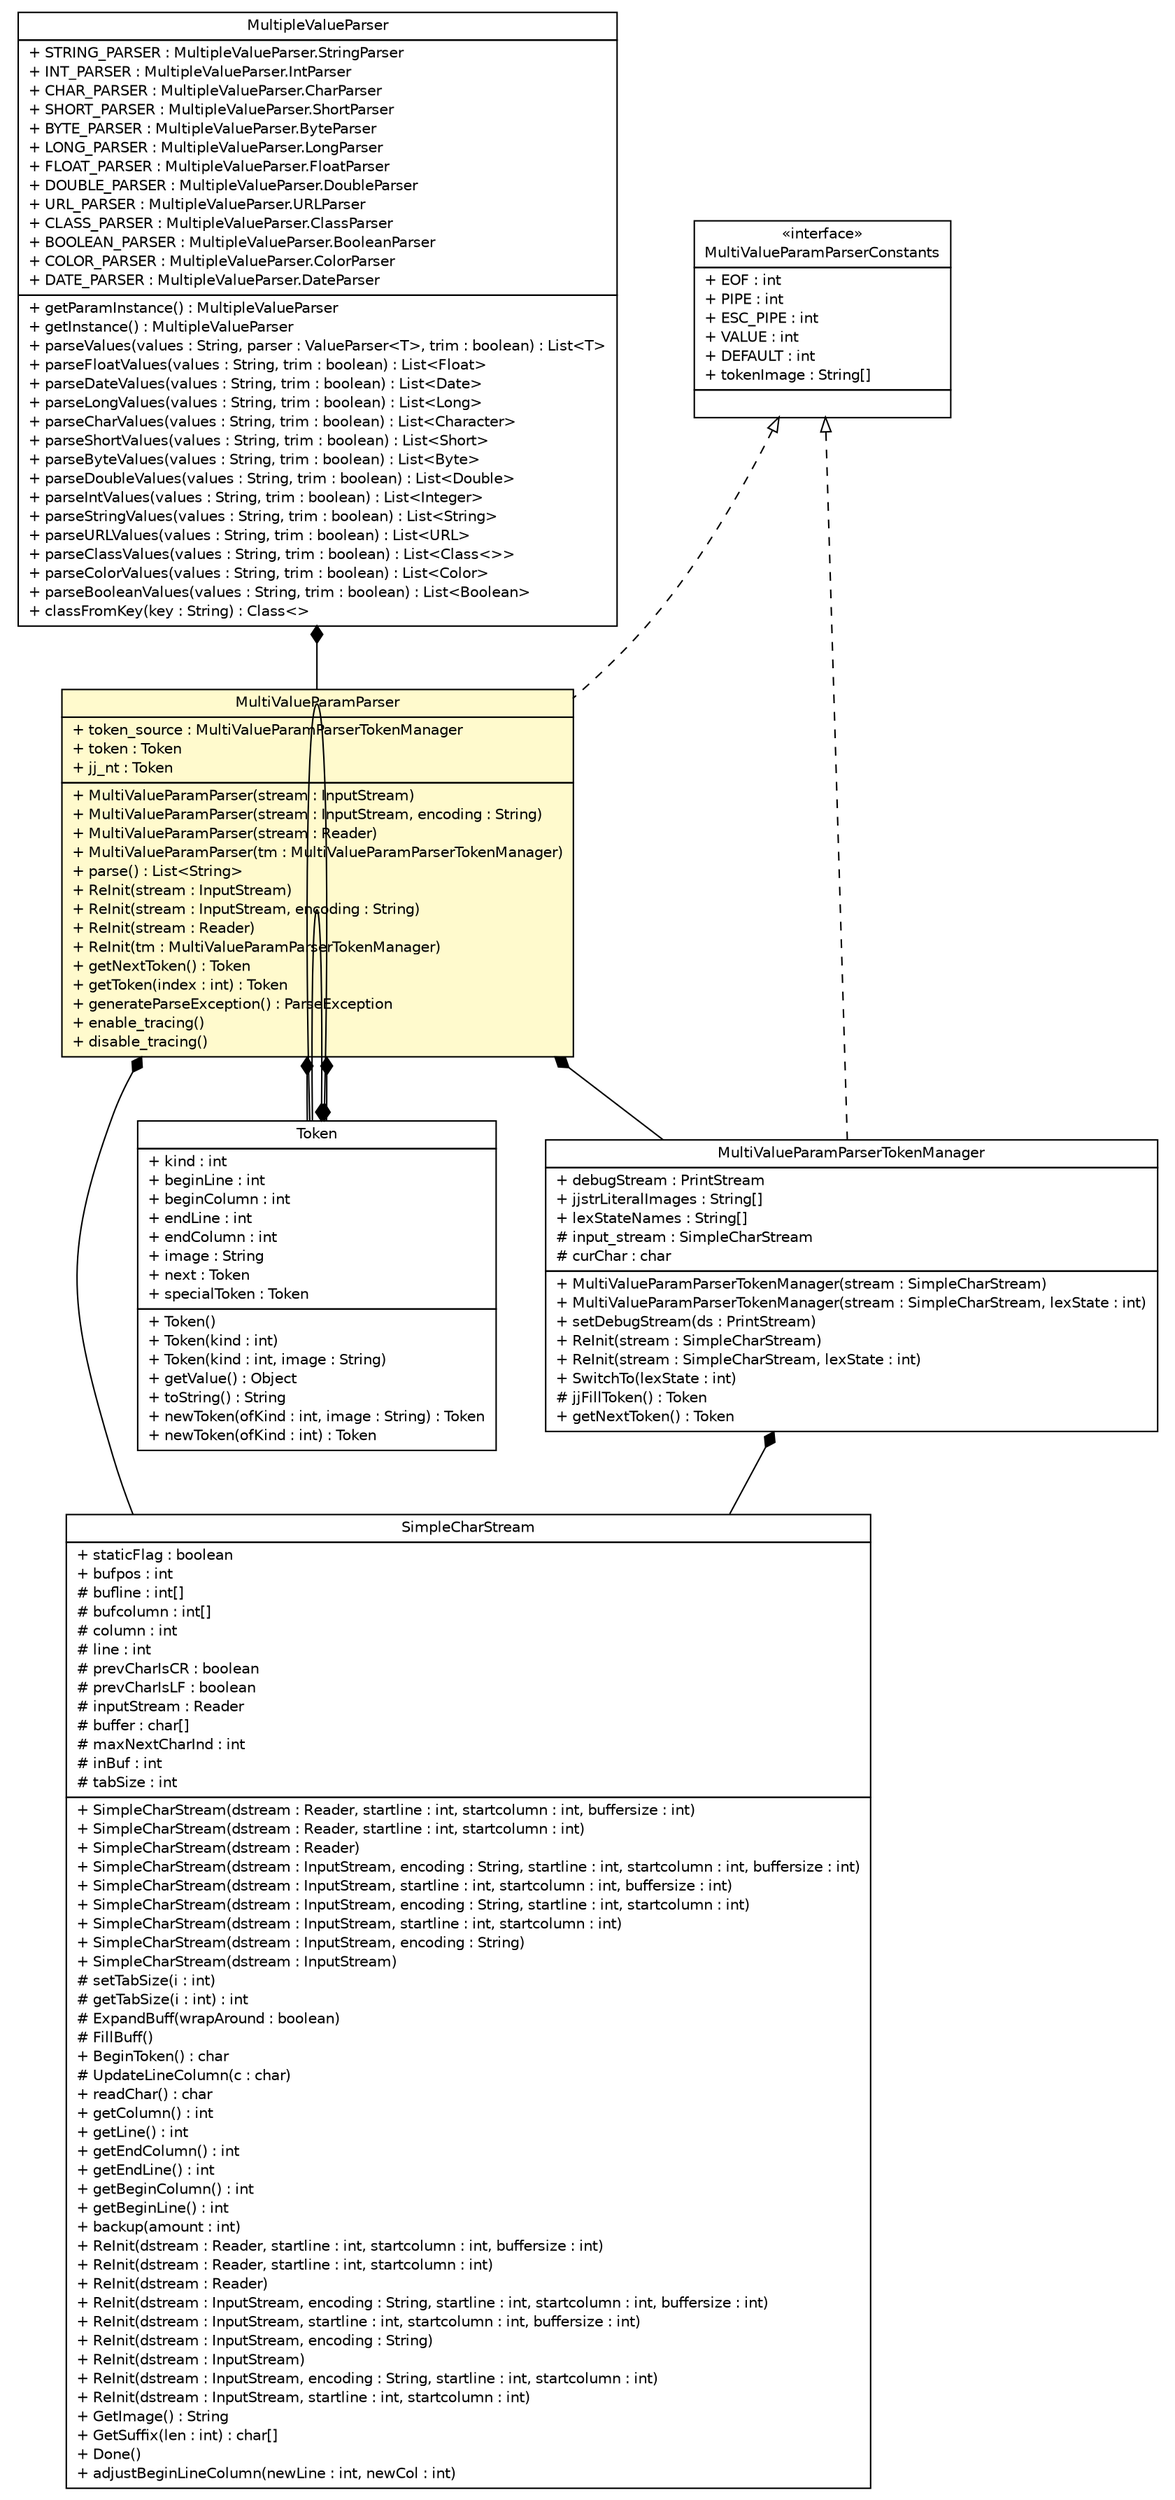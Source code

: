 #!/usr/local/bin/dot
#
# Class diagram 
# Generated by UMLGraph version R5_6 (http://www.umlgraph.org/)
#

digraph G {
	edge [fontname="Helvetica",fontsize=10,labelfontname="Helvetica",labelfontsize=10];
	node [fontname="Helvetica",fontsize=10,shape=plaintext];
	nodesep=0.25;
	ranksep=0.5;
	// com.vectorprint.configuration.parameters.MultipleValueParser
	c2584 [label=<<table title="com.vectorprint.configuration.parameters.MultipleValueParser" border="0" cellborder="1" cellspacing="0" cellpadding="2" port="p" href="../parameters/MultipleValueParser.html">
		<tr><td><table border="0" cellspacing="0" cellpadding="1">
<tr><td align="center" balign="center"> MultipleValueParser </td></tr>
		</table></td></tr>
		<tr><td><table border="0" cellspacing="0" cellpadding="1">
<tr><td align="left" balign="left"> + STRING_PARSER : MultipleValueParser.StringParser </td></tr>
<tr><td align="left" balign="left"> + INT_PARSER : MultipleValueParser.IntParser </td></tr>
<tr><td align="left" balign="left"> + CHAR_PARSER : MultipleValueParser.CharParser </td></tr>
<tr><td align="left" balign="left"> + SHORT_PARSER : MultipleValueParser.ShortParser </td></tr>
<tr><td align="left" balign="left"> + BYTE_PARSER : MultipleValueParser.ByteParser </td></tr>
<tr><td align="left" balign="left"> + LONG_PARSER : MultipleValueParser.LongParser </td></tr>
<tr><td align="left" balign="left"> + FLOAT_PARSER : MultipleValueParser.FloatParser </td></tr>
<tr><td align="left" balign="left"> + DOUBLE_PARSER : MultipleValueParser.DoubleParser </td></tr>
<tr><td align="left" balign="left"> + URL_PARSER : MultipleValueParser.URLParser </td></tr>
<tr><td align="left" balign="left"> + CLASS_PARSER : MultipleValueParser.ClassParser </td></tr>
<tr><td align="left" balign="left"> + BOOLEAN_PARSER : MultipleValueParser.BooleanParser </td></tr>
<tr><td align="left" balign="left"> + COLOR_PARSER : MultipleValueParser.ColorParser </td></tr>
<tr><td align="left" balign="left"> + DATE_PARSER : MultipleValueParser.DateParser </td></tr>
		</table></td></tr>
		<tr><td><table border="0" cellspacing="0" cellpadding="1">
<tr><td align="left" balign="left"> + getParamInstance() : MultipleValueParser </td></tr>
<tr><td align="left" balign="left"> + getInstance() : MultipleValueParser </td></tr>
<tr><td align="left" balign="left"> + parseValues(values : String, parser : ValueParser&lt;T&gt;, trim : boolean) : List&lt;T&gt; </td></tr>
<tr><td align="left" balign="left"> + parseFloatValues(values : String, trim : boolean) : List&lt;Float&gt; </td></tr>
<tr><td align="left" balign="left"> + parseDateValues(values : String, trim : boolean) : List&lt;Date&gt; </td></tr>
<tr><td align="left" balign="left"> + parseLongValues(values : String, trim : boolean) : List&lt;Long&gt; </td></tr>
<tr><td align="left" balign="left"> + parseCharValues(values : String, trim : boolean) : List&lt;Character&gt; </td></tr>
<tr><td align="left" balign="left"> + parseShortValues(values : String, trim : boolean) : List&lt;Short&gt; </td></tr>
<tr><td align="left" balign="left"> + parseByteValues(values : String, trim : boolean) : List&lt;Byte&gt; </td></tr>
<tr><td align="left" balign="left"> + parseDoubleValues(values : String, trim : boolean) : List&lt;Double&gt; </td></tr>
<tr><td align="left" balign="left"> + parseIntValues(values : String, trim : boolean) : List&lt;Integer&gt; </td></tr>
<tr><td align="left" balign="left"> + parseStringValues(values : String, trim : boolean) : List&lt;String&gt; </td></tr>
<tr><td align="left" balign="left"> + parseURLValues(values : String, trim : boolean) : List&lt;URL&gt; </td></tr>
<tr><td align="left" balign="left"> + parseClassValues(values : String, trim : boolean) : List&lt;Class&lt;&gt;&gt; </td></tr>
<tr><td align="left" balign="left"> + parseColorValues(values : String, trim : boolean) : List&lt;Color&gt; </td></tr>
<tr><td align="left" balign="left"> + parseBooleanValues(values : String, trim : boolean) : List&lt;Boolean&gt; </td></tr>
<tr><td align="left" balign="left"> + classFromKey(key : String) : Class&lt;&gt; </td></tr>
		</table></td></tr>
		</table>>, URL="../parameters/MultipleValueParser.html", fontname="Helvetica", fontcolor="black", fontsize=10.0];
	// com.vectorprint.configuration.parser.SimpleCharStream
	c2640 [label=<<table title="com.vectorprint.configuration.parser.SimpleCharStream" border="0" cellborder="1" cellspacing="0" cellpadding="2" port="p" href="./SimpleCharStream.html">
		<tr><td><table border="0" cellspacing="0" cellpadding="1">
<tr><td align="center" balign="center"> SimpleCharStream </td></tr>
		</table></td></tr>
		<tr><td><table border="0" cellspacing="0" cellpadding="1">
<tr><td align="left" balign="left"> + staticFlag : boolean </td></tr>
<tr><td align="left" balign="left"> + bufpos : int </td></tr>
<tr><td align="left" balign="left"> # bufline : int[] </td></tr>
<tr><td align="left" balign="left"> # bufcolumn : int[] </td></tr>
<tr><td align="left" balign="left"> # column : int </td></tr>
<tr><td align="left" balign="left"> # line : int </td></tr>
<tr><td align="left" balign="left"> # prevCharIsCR : boolean </td></tr>
<tr><td align="left" balign="left"> # prevCharIsLF : boolean </td></tr>
<tr><td align="left" balign="left"> # inputStream : Reader </td></tr>
<tr><td align="left" balign="left"> # buffer : char[] </td></tr>
<tr><td align="left" balign="left"> # maxNextCharInd : int </td></tr>
<tr><td align="left" balign="left"> # inBuf : int </td></tr>
<tr><td align="left" balign="left"> # tabSize : int </td></tr>
		</table></td></tr>
		<tr><td><table border="0" cellspacing="0" cellpadding="1">
<tr><td align="left" balign="left"> + SimpleCharStream(dstream : Reader, startline : int, startcolumn : int, buffersize : int) </td></tr>
<tr><td align="left" balign="left"> + SimpleCharStream(dstream : Reader, startline : int, startcolumn : int) </td></tr>
<tr><td align="left" balign="left"> + SimpleCharStream(dstream : Reader) </td></tr>
<tr><td align="left" balign="left"> + SimpleCharStream(dstream : InputStream, encoding : String, startline : int, startcolumn : int, buffersize : int) </td></tr>
<tr><td align="left" balign="left"> + SimpleCharStream(dstream : InputStream, startline : int, startcolumn : int, buffersize : int) </td></tr>
<tr><td align="left" balign="left"> + SimpleCharStream(dstream : InputStream, encoding : String, startline : int, startcolumn : int) </td></tr>
<tr><td align="left" balign="left"> + SimpleCharStream(dstream : InputStream, startline : int, startcolumn : int) </td></tr>
<tr><td align="left" balign="left"> + SimpleCharStream(dstream : InputStream, encoding : String) </td></tr>
<tr><td align="left" balign="left"> + SimpleCharStream(dstream : InputStream) </td></tr>
<tr><td align="left" balign="left"> # setTabSize(i : int) </td></tr>
<tr><td align="left" balign="left"> # getTabSize(i : int) : int </td></tr>
<tr><td align="left" balign="left"> # ExpandBuff(wrapAround : boolean) </td></tr>
<tr><td align="left" balign="left"> # FillBuff() </td></tr>
<tr><td align="left" balign="left"> + BeginToken() : char </td></tr>
<tr><td align="left" balign="left"> # UpdateLineColumn(c : char) </td></tr>
<tr><td align="left" balign="left"> + readChar() : char </td></tr>
<tr><td align="left" balign="left"> + getColumn() : int </td></tr>
<tr><td align="left" balign="left"> + getLine() : int </td></tr>
<tr><td align="left" balign="left"> + getEndColumn() : int </td></tr>
<tr><td align="left" balign="left"> + getEndLine() : int </td></tr>
<tr><td align="left" balign="left"> + getBeginColumn() : int </td></tr>
<tr><td align="left" balign="left"> + getBeginLine() : int </td></tr>
<tr><td align="left" balign="left"> + backup(amount : int) </td></tr>
<tr><td align="left" balign="left"> + ReInit(dstream : Reader, startline : int, startcolumn : int, buffersize : int) </td></tr>
<tr><td align="left" balign="left"> + ReInit(dstream : Reader, startline : int, startcolumn : int) </td></tr>
<tr><td align="left" balign="left"> + ReInit(dstream : Reader) </td></tr>
<tr><td align="left" balign="left"> + ReInit(dstream : InputStream, encoding : String, startline : int, startcolumn : int, buffersize : int) </td></tr>
<tr><td align="left" balign="left"> + ReInit(dstream : InputStream, startline : int, startcolumn : int, buffersize : int) </td></tr>
<tr><td align="left" balign="left"> + ReInit(dstream : InputStream, encoding : String) </td></tr>
<tr><td align="left" balign="left"> + ReInit(dstream : InputStream) </td></tr>
<tr><td align="left" balign="left"> + ReInit(dstream : InputStream, encoding : String, startline : int, startcolumn : int) </td></tr>
<tr><td align="left" balign="left"> + ReInit(dstream : InputStream, startline : int, startcolumn : int) </td></tr>
<tr><td align="left" balign="left"> + GetImage() : String </td></tr>
<tr><td align="left" balign="left"> + GetSuffix(len : int) : char[] </td></tr>
<tr><td align="left" balign="left"> + Done() </td></tr>
<tr><td align="left" balign="left"> + adjustBeginLineColumn(newLine : int, newCol : int) </td></tr>
		</table></td></tr>
		</table>>, URL="./SimpleCharStream.html", fontname="Helvetica", fontcolor="black", fontsize=10.0];
	// com.vectorprint.configuration.parser.Token
	c2643 [label=<<table title="com.vectorprint.configuration.parser.Token" border="0" cellborder="1" cellspacing="0" cellpadding="2" port="p" href="./Token.html">
		<tr><td><table border="0" cellspacing="0" cellpadding="1">
<tr><td align="center" balign="center"> Token </td></tr>
		</table></td></tr>
		<tr><td><table border="0" cellspacing="0" cellpadding="1">
<tr><td align="left" balign="left"> + kind : int </td></tr>
<tr><td align="left" balign="left"> + beginLine : int </td></tr>
<tr><td align="left" balign="left"> + beginColumn : int </td></tr>
<tr><td align="left" balign="left"> + endLine : int </td></tr>
<tr><td align="left" balign="left"> + endColumn : int </td></tr>
<tr><td align="left" balign="left"> + image : String </td></tr>
<tr><td align="left" balign="left"> + next : Token </td></tr>
<tr><td align="left" balign="left"> + specialToken : Token </td></tr>
		</table></td></tr>
		<tr><td><table border="0" cellspacing="0" cellpadding="1">
<tr><td align="left" balign="left"> + Token() </td></tr>
<tr><td align="left" balign="left"> + Token(kind : int) </td></tr>
<tr><td align="left" balign="left"> + Token(kind : int, image : String) </td></tr>
<tr><td align="left" balign="left"> + getValue() : Object </td></tr>
<tr><td align="left" balign="left"> + toString() : String </td></tr>
<tr><td align="left" balign="left"> + newToken(ofKind : int, image : String) : Token </td></tr>
<tr><td align="left" balign="left"> + newToken(ofKind : int) : Token </td></tr>
		</table></td></tr>
		</table>>, URL="./Token.html", fontname="Helvetica", fontcolor="black", fontsize=10.0];
	// com.vectorprint.configuration.parser.MultiValueParamParserTokenManager
	c2651 [label=<<table title="com.vectorprint.configuration.parser.MultiValueParamParserTokenManager" border="0" cellborder="1" cellspacing="0" cellpadding="2" port="p" href="./MultiValueParamParserTokenManager.html">
		<tr><td><table border="0" cellspacing="0" cellpadding="1">
<tr><td align="center" balign="center"> MultiValueParamParserTokenManager </td></tr>
		</table></td></tr>
		<tr><td><table border="0" cellspacing="0" cellpadding="1">
<tr><td align="left" balign="left"> + debugStream : PrintStream </td></tr>
<tr><td align="left" balign="left"> + jjstrLiteralImages : String[] </td></tr>
<tr><td align="left" balign="left"> + lexStateNames : String[] </td></tr>
<tr><td align="left" balign="left"> # input_stream : SimpleCharStream </td></tr>
<tr><td align="left" balign="left"> # curChar : char </td></tr>
		</table></td></tr>
		<tr><td><table border="0" cellspacing="0" cellpadding="1">
<tr><td align="left" balign="left"> + MultiValueParamParserTokenManager(stream : SimpleCharStream) </td></tr>
<tr><td align="left" balign="left"> + MultiValueParamParserTokenManager(stream : SimpleCharStream, lexState : int) </td></tr>
<tr><td align="left" balign="left"> + setDebugStream(ds : PrintStream) </td></tr>
<tr><td align="left" balign="left"> + ReInit(stream : SimpleCharStream) </td></tr>
<tr><td align="left" balign="left"> + ReInit(stream : SimpleCharStream, lexState : int) </td></tr>
<tr><td align="left" balign="left"> + SwitchTo(lexState : int) </td></tr>
<tr><td align="left" balign="left"> # jjFillToken() : Token </td></tr>
<tr><td align="left" balign="left"> + getNextToken() : Token </td></tr>
		</table></td></tr>
		</table>>, URL="./MultiValueParamParserTokenManager.html", fontname="Helvetica", fontcolor="black", fontsize=10.0];
	// com.vectorprint.configuration.parser.MultiValueParamParser
	c2653 [label=<<table title="com.vectorprint.configuration.parser.MultiValueParamParser" border="0" cellborder="1" cellspacing="0" cellpadding="2" port="p" bgcolor="lemonChiffon" href="./MultiValueParamParser.html">
		<tr><td><table border="0" cellspacing="0" cellpadding="1">
<tr><td align="center" balign="center"> MultiValueParamParser </td></tr>
		</table></td></tr>
		<tr><td><table border="0" cellspacing="0" cellpadding="1">
<tr><td align="left" balign="left"> + token_source : MultiValueParamParserTokenManager </td></tr>
<tr><td align="left" balign="left"> + token : Token </td></tr>
<tr><td align="left" balign="left"> + jj_nt : Token </td></tr>
		</table></td></tr>
		<tr><td><table border="0" cellspacing="0" cellpadding="1">
<tr><td align="left" balign="left"> + MultiValueParamParser(stream : InputStream) </td></tr>
<tr><td align="left" balign="left"> + MultiValueParamParser(stream : InputStream, encoding : String) </td></tr>
<tr><td align="left" balign="left"> + MultiValueParamParser(stream : Reader) </td></tr>
<tr><td align="left" balign="left"> + MultiValueParamParser(tm : MultiValueParamParserTokenManager) </td></tr>
<tr><td align="left" balign="left"> + parse() : List&lt;String&gt; </td></tr>
<tr><td align="left" balign="left"> + ReInit(stream : InputStream) </td></tr>
<tr><td align="left" balign="left"> + ReInit(stream : InputStream, encoding : String) </td></tr>
<tr><td align="left" balign="left"> + ReInit(stream : Reader) </td></tr>
<tr><td align="left" balign="left"> + ReInit(tm : MultiValueParamParserTokenManager) </td></tr>
<tr><td align="left" balign="left"> + getNextToken() : Token </td></tr>
<tr><td align="left" balign="left"> + getToken(index : int) : Token </td></tr>
<tr><td align="left" balign="left"> + generateParseException() : ParseException </td></tr>
<tr><td align="left" balign="left"> + enable_tracing() </td></tr>
<tr><td align="left" balign="left"> + disable_tracing() </td></tr>
		</table></td></tr>
		</table>>, URL="./MultiValueParamParser.html", fontname="Helvetica", fontcolor="black", fontsize=10.0];
	// com.vectorprint.configuration.parser.MultiValueParamParserConstants
	c2658 [label=<<table title="com.vectorprint.configuration.parser.MultiValueParamParserConstants" border="0" cellborder="1" cellspacing="0" cellpadding="2" port="p" href="./MultiValueParamParserConstants.html">
		<tr><td><table border="0" cellspacing="0" cellpadding="1">
<tr><td align="center" balign="center"> &#171;interface&#187; </td></tr>
<tr><td align="center" balign="center"> MultiValueParamParserConstants </td></tr>
		</table></td></tr>
		<tr><td><table border="0" cellspacing="0" cellpadding="1">
<tr><td align="left" balign="left"> + EOF : int </td></tr>
<tr><td align="left" balign="left"> + PIPE : int </td></tr>
<tr><td align="left" balign="left"> + ESC_PIPE : int </td></tr>
<tr><td align="left" balign="left"> + VALUE : int </td></tr>
<tr><td align="left" balign="left"> + DEFAULT : int </td></tr>
<tr><td align="left" balign="left"> + tokenImage : String[] </td></tr>
		</table></td></tr>
		<tr><td><table border="0" cellspacing="0" cellpadding="1">
<tr><td align="left" balign="left">  </td></tr>
		</table></td></tr>
		</table>>, URL="./MultiValueParamParserConstants.html", fontname="Helvetica", fontcolor="black", fontsize=10.0];
	//com.vectorprint.configuration.parser.MultiValueParamParserTokenManager implements com.vectorprint.configuration.parser.MultiValueParamParserConstants
	c2658:p -> c2651:p [dir=back,arrowtail=empty,style=dashed];
	//com.vectorprint.configuration.parser.MultiValueParamParser implements com.vectorprint.configuration.parser.MultiValueParamParserConstants
	c2658:p -> c2653:p [dir=back,arrowtail=empty,style=dashed];
	// com.vectorprint.configuration.parameters.MultipleValueParser COMPOSED com.vectorprint.configuration.parser.MultiValueParamParser
	c2584:p -> c2653:p [taillabel="", label="", headlabel="", fontname="Helvetica", fontcolor="black", fontsize=10.0, color="black", arrowhead=none, arrowtail=diamond, dir=both];
	// com.vectorprint.configuration.parser.Token COMPOSED com.vectorprint.configuration.parser.Token
	c2643:p -> c2643:p [taillabel="", label="", headlabel="", fontname="Helvetica", fontcolor="black", fontsize=10.0, color="black", arrowhead=none, arrowtail=diamond, dir=both];
	// com.vectorprint.configuration.parser.Token COMPOSED com.vectorprint.configuration.parser.Token
	c2643:p -> c2643:p [taillabel="", label="", headlabel="", fontname="Helvetica", fontcolor="black", fontsize=10.0, color="black", arrowhead=none, arrowtail=diamond, dir=both];
	// com.vectorprint.configuration.parser.MultiValueParamParserTokenManager COMPOSED com.vectorprint.configuration.parser.SimpleCharStream
	c2651:p -> c2640:p [taillabel="", label="", headlabel="", fontname="Helvetica", fontcolor="black", fontsize=10.0, color="black", arrowhead=none, arrowtail=diamond, dir=both];
	// com.vectorprint.configuration.parser.MultiValueParamParser COMPOSED com.vectorprint.configuration.parser.MultiValueParamParserTokenManager
	c2653:p -> c2651:p [taillabel="", label="", headlabel="", fontname="Helvetica", fontcolor="black", fontsize=10.0, color="black", arrowhead=none, arrowtail=diamond, dir=both];
	// com.vectorprint.configuration.parser.MultiValueParamParser COMPOSED com.vectorprint.configuration.parser.SimpleCharStream
	c2653:p -> c2640:p [taillabel="", label="", headlabel="", fontname="Helvetica", fontcolor="black", fontsize=10.0, color="black", arrowhead=none, arrowtail=diamond, dir=both];
	// com.vectorprint.configuration.parser.MultiValueParamParser COMPOSED com.vectorprint.configuration.parser.Token
	c2653:p -> c2643:p [taillabel="", label="", headlabel="", fontname="Helvetica", fontcolor="black", fontsize=10.0, color="black", arrowhead=none, arrowtail=diamond, dir=both];
	// com.vectorprint.configuration.parser.MultiValueParamParser COMPOSED com.vectorprint.configuration.parser.Token
	c2653:p -> c2643:p [taillabel="", label="", headlabel="", fontname="Helvetica", fontcolor="black", fontsize=10.0, color="black", arrowhead=none, arrowtail=diamond, dir=both];
}

